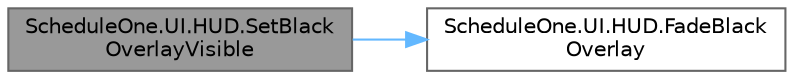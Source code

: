 digraph "ScheduleOne.UI.HUD.SetBlackOverlayVisible"
{
 // LATEX_PDF_SIZE
  bgcolor="transparent";
  edge [fontname=Helvetica,fontsize=10,labelfontname=Helvetica,labelfontsize=10];
  node [fontname=Helvetica,fontsize=10,shape=box,height=0.2,width=0.4];
  rankdir="LR";
  Node1 [id="Node000001",label="ScheduleOne.UI.HUD.SetBlack\lOverlayVisible",height=0.2,width=0.4,color="gray40", fillcolor="grey60", style="filled", fontcolor="black",tooltip=" "];
  Node1 -> Node2 [id="edge1_Node000001_Node000002",color="steelblue1",style="solid",tooltip=" "];
  Node2 [id="Node000002",label="ScheduleOne.UI.HUD.FadeBlack\lOverlay",height=0.2,width=0.4,color="grey40", fillcolor="white", style="filled",URL="$class_schedule_one_1_1_u_i_1_1_h_u_d.html#ae62b2f38db84cb680de59b1c9645dbfe",tooltip=" "];
}
